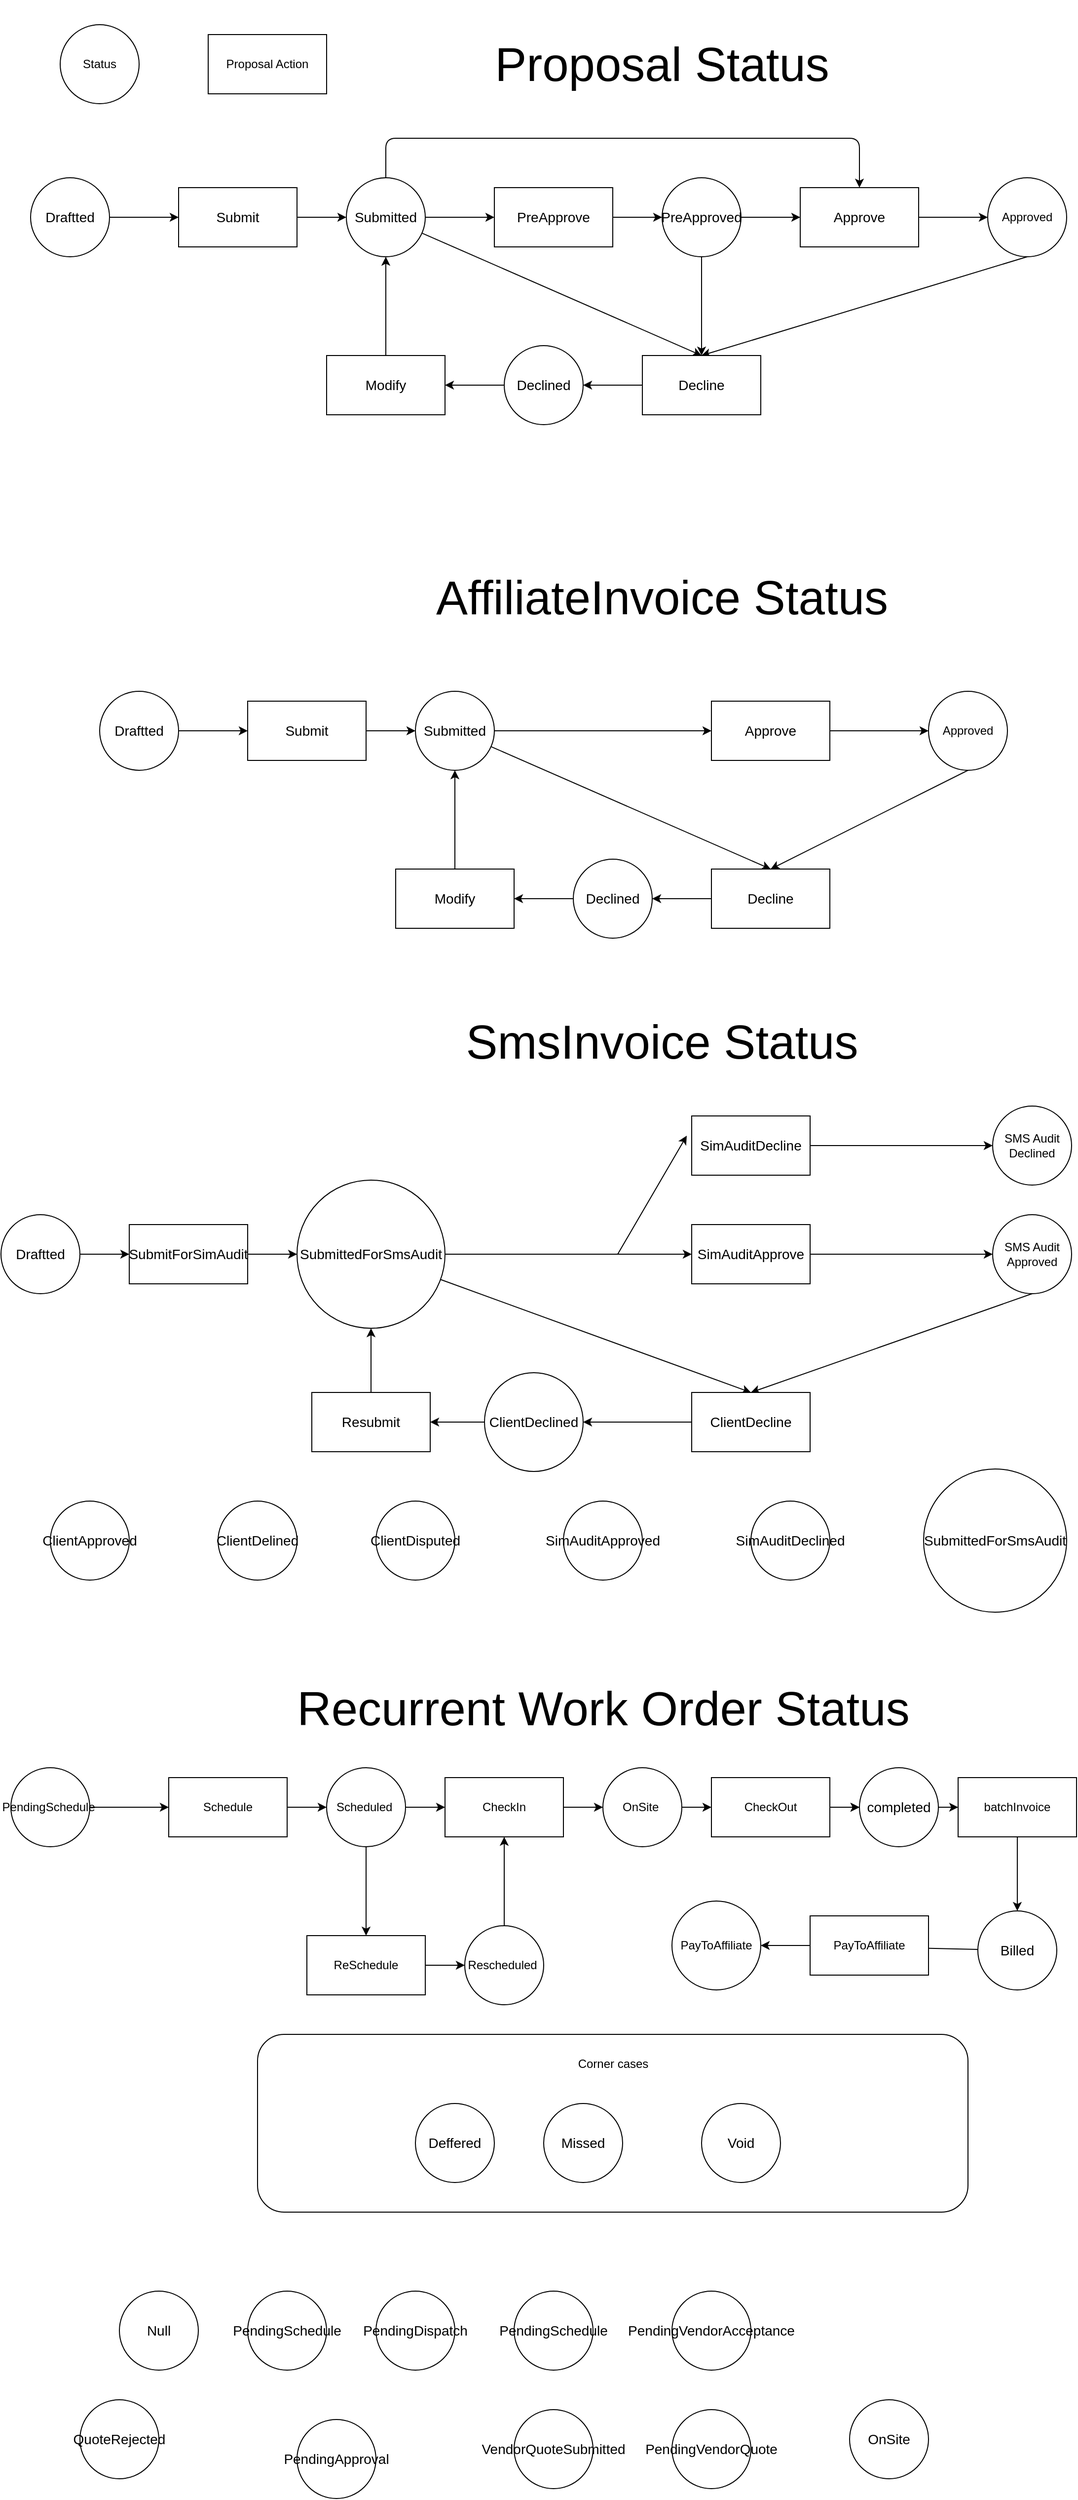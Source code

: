 <mxfile>
    <diagram id="3gBDNnQNLf6MVij4jYHM" name="Page-1">
        <mxGraphModel dx="1374" dy="790" grid="1" gridSize="10" guides="1" tooltips="1" connect="1" arrows="1" fold="1" page="1" pageScale="1" pageWidth="1100" pageHeight="850" math="0" shadow="0">
            <root>
                <mxCell id="0"/>
                <mxCell id="1" parent="0"/>
                <mxCell id="2" value="&lt;font style=&quot;font-size: 48px&quot;&gt;Proposal Status&lt;/font&gt;" style="text;html=1;strokeColor=none;fillColor=none;align=center;verticalAlign=middle;whiteSpace=wrap;rounded=0;" parent="1" vertex="1">
                    <mxGeometry x="470" y="40" width="400" height="130" as="geometry"/>
                </mxCell>
                <mxCell id="3" value="Status" style="ellipse;whiteSpace=wrap;html=1;aspect=fixed;" parent="1" vertex="1">
                    <mxGeometry x="60" y="65" width="80" height="80" as="geometry"/>
                </mxCell>
                <mxCell id="4" value="Proposal Action" style="rounded=0;whiteSpace=wrap;html=1;" parent="1" vertex="1">
                    <mxGeometry x="210" y="75" width="120" height="60" as="geometry"/>
                </mxCell>
                <mxCell id="18" style="edgeStyle=none;html=1;entryX=0;entryY=0.5;entryDx=0;entryDy=0;" parent="1" source="5" target="6" edge="1">
                    <mxGeometry relative="1" as="geometry"/>
                </mxCell>
                <mxCell id="5" value="&lt;font style=&quot;font-size: 14px&quot;&gt;Draftted&lt;/font&gt;" style="ellipse;whiteSpace=wrap;html=1;aspect=fixed;" parent="1" vertex="1">
                    <mxGeometry x="30" y="220" width="80" height="80" as="geometry"/>
                </mxCell>
                <mxCell id="19" style="edgeStyle=none;html=1;entryX=0;entryY=0.5;entryDx=0;entryDy=0;" parent="1" source="6" target="7" edge="1">
                    <mxGeometry relative="1" as="geometry"/>
                </mxCell>
                <mxCell id="6" value="&lt;font style=&quot;font-size: 14px&quot;&gt;Submit&lt;/font&gt;" style="rounded=0;whiteSpace=wrap;html=1;" parent="1" vertex="1">
                    <mxGeometry x="180" y="230" width="120" height="60" as="geometry"/>
                </mxCell>
                <mxCell id="23" style="edgeStyle=none;html=1;entryX=0;entryY=0.5;entryDx=0;entryDy=0;" parent="1" source="7" target="22" edge="1">
                    <mxGeometry relative="1" as="geometry">
                        <Array as="points"/>
                    </mxGeometry>
                </mxCell>
                <mxCell id="30" style="edgeStyle=none;html=1;entryX=0.5;entryY=0;entryDx=0;entryDy=0;" parent="1" source="7" target="28" edge="1">
                    <mxGeometry relative="1" as="geometry"/>
                </mxCell>
                <mxCell id="39" style="edgeStyle=none;html=1;entryX=0.5;entryY=0;entryDx=0;entryDy=0;" parent="1" source="7" target="25" edge="1">
                    <mxGeometry relative="1" as="geometry">
                        <Array as="points">
                            <mxPoint x="390" y="180"/>
                            <mxPoint x="630" y="180"/>
                            <mxPoint x="870" y="180"/>
                        </Array>
                    </mxGeometry>
                </mxCell>
                <mxCell id="7" value="&lt;font style=&quot;font-size: 14px&quot;&gt;Submitted&lt;/font&gt;" style="ellipse;whiteSpace=wrap;html=1;aspect=fixed;" parent="1" vertex="1">
                    <mxGeometry x="350" y="220" width="80" height="80" as="geometry"/>
                </mxCell>
                <mxCell id="10" value="Approved" style="ellipse;whiteSpace=wrap;html=1;aspect=fixed;" parent="1" vertex="1">
                    <mxGeometry x="1000" y="220" width="80" height="80" as="geometry"/>
                </mxCell>
                <mxCell id="38" style="edgeStyle=none;html=1;entryX=1;entryY=0.5;entryDx=0;entryDy=0;" parent="1" source="15" target="36" edge="1">
                    <mxGeometry relative="1" as="geometry"/>
                </mxCell>
                <mxCell id="15" value="&lt;font style=&quot;font-size: 14px&quot;&gt;Declined&lt;/font&gt;" style="ellipse;whiteSpace=wrap;html=1;aspect=fixed;" parent="1" vertex="1">
                    <mxGeometry x="510" y="390" width="80" height="80" as="geometry"/>
                </mxCell>
                <mxCell id="26" style="edgeStyle=none;html=1;entryX=0;entryY=0.5;entryDx=0;entryDy=0;" parent="1" source="17" target="25" edge="1">
                    <mxGeometry relative="1" as="geometry"/>
                </mxCell>
                <mxCell id="32" style="edgeStyle=none;html=1;entryX=0.5;entryY=0;entryDx=0;entryDy=0;" parent="1" source="17" target="28" edge="1">
                    <mxGeometry relative="1" as="geometry"/>
                </mxCell>
                <mxCell id="17" value="&lt;font style=&quot;font-size: 14px&quot;&gt;PreApproved&lt;/font&gt;" style="ellipse;whiteSpace=wrap;html=1;aspect=fixed;" parent="1" vertex="1">
                    <mxGeometry x="670" y="220" width="80" height="80" as="geometry"/>
                </mxCell>
                <mxCell id="24" style="edgeStyle=none;html=1;entryX=0;entryY=0.5;entryDx=0;entryDy=0;" parent="1" source="22" target="17" edge="1">
                    <mxGeometry relative="1" as="geometry">
                        <mxPoint x="690" y="140" as="targetPoint"/>
                    </mxGeometry>
                </mxCell>
                <mxCell id="22" value="&lt;font style=&quot;font-size: 14px&quot;&gt;PreApprove&lt;/font&gt;" style="rounded=0;whiteSpace=wrap;html=1;" parent="1" vertex="1">
                    <mxGeometry x="500" y="230" width="120" height="60" as="geometry"/>
                </mxCell>
                <mxCell id="27" style="edgeStyle=none;html=1;entryX=0;entryY=0.5;entryDx=0;entryDy=0;" parent="1" source="25" target="10" edge="1">
                    <mxGeometry relative="1" as="geometry"/>
                </mxCell>
                <mxCell id="33" style="edgeStyle=none;html=1;entryX=0.5;entryY=0;entryDx=0;entryDy=0;exitX=0.5;exitY=1;exitDx=0;exitDy=0;" parent="1" source="10" target="28" edge="1">
                    <mxGeometry relative="1" as="geometry"/>
                </mxCell>
                <mxCell id="25" value="&lt;font style=&quot;font-size: 14px&quot;&gt;Approve&lt;/font&gt;" style="rounded=0;whiteSpace=wrap;html=1;" parent="1" vertex="1">
                    <mxGeometry x="810" y="230" width="120" height="60" as="geometry"/>
                </mxCell>
                <mxCell id="31" style="edgeStyle=none;html=1;" parent="1" source="28" target="15" edge="1">
                    <mxGeometry relative="1" as="geometry"/>
                </mxCell>
                <mxCell id="28" value="&lt;font style=&quot;font-size: 14px&quot;&gt;Decline&lt;br&gt;&lt;/font&gt;" style="rounded=0;whiteSpace=wrap;html=1;" parent="1" vertex="1">
                    <mxGeometry x="650" y="400" width="120" height="60" as="geometry"/>
                </mxCell>
                <mxCell id="37" style="edgeStyle=none;html=1;entryX=0.5;entryY=1;entryDx=0;entryDy=0;" parent="1" source="36" target="7" edge="1">
                    <mxGeometry relative="1" as="geometry"/>
                </mxCell>
                <mxCell id="36" value="&lt;font style=&quot;font-size: 14px&quot;&gt;Modify&lt;/font&gt;" style="rounded=0;whiteSpace=wrap;html=1;" parent="1" vertex="1">
                    <mxGeometry x="330" y="400" width="120" height="60" as="geometry"/>
                </mxCell>
                <mxCell id="40" style="edgeStyle=none;html=1;entryX=0;entryY=0.5;entryDx=0;entryDy=0;" parent="1" source="41" target="43" edge="1">
                    <mxGeometry relative="1" as="geometry"/>
                </mxCell>
                <mxCell id="41" value="&lt;font style=&quot;font-size: 14px&quot;&gt;Draftted&lt;/font&gt;" style="ellipse;whiteSpace=wrap;html=1;aspect=fixed;" parent="1" vertex="1">
                    <mxGeometry x="100" y="740" width="80" height="80" as="geometry"/>
                </mxCell>
                <mxCell id="42" style="edgeStyle=none;html=1;entryX=0;entryY=0.5;entryDx=0;entryDy=0;" parent="1" source="43" target="47" edge="1">
                    <mxGeometry relative="1" as="geometry"/>
                </mxCell>
                <mxCell id="43" value="&lt;font style=&quot;font-size: 14px&quot;&gt;Submit&lt;/font&gt;" style="rounded=0;whiteSpace=wrap;html=1;" parent="1" vertex="1">
                    <mxGeometry x="250" y="750" width="120" height="60" as="geometry"/>
                </mxCell>
                <mxCell id="44" style="edgeStyle=none;html=1;entryX=0;entryY=0.5;entryDx=0;entryDy=0;" parent="1" source="47" target="58" edge="1">
                    <mxGeometry relative="1" as="geometry">
                        <Array as="points"/>
                        <mxPoint x="570" y="780" as="targetPoint"/>
                    </mxGeometry>
                </mxCell>
                <mxCell id="45" style="edgeStyle=none;html=1;entryX=0.5;entryY=0;entryDx=0;entryDy=0;" parent="1" source="47" target="60" edge="1">
                    <mxGeometry relative="1" as="geometry"/>
                </mxCell>
                <mxCell id="47" value="&lt;font style=&quot;font-size: 14px&quot;&gt;Submitted&lt;/font&gt;" style="ellipse;whiteSpace=wrap;html=1;aspect=fixed;" parent="1" vertex="1">
                    <mxGeometry x="420" y="740" width="80" height="80" as="geometry"/>
                </mxCell>
                <mxCell id="48" value="Approved" style="ellipse;whiteSpace=wrap;html=1;aspect=fixed;" parent="1" vertex="1">
                    <mxGeometry x="940" y="740" width="80" height="80" as="geometry"/>
                </mxCell>
                <mxCell id="49" style="edgeStyle=none;html=1;entryX=1;entryY=0.5;entryDx=0;entryDy=0;" parent="1" source="50" target="62" edge="1">
                    <mxGeometry relative="1" as="geometry"/>
                </mxCell>
                <mxCell id="50" value="&lt;font style=&quot;font-size: 14px&quot;&gt;Declined&lt;/font&gt;" style="ellipse;whiteSpace=wrap;html=1;aspect=fixed;" parent="1" vertex="1">
                    <mxGeometry x="580" y="910" width="80" height="80" as="geometry"/>
                </mxCell>
                <mxCell id="56" style="edgeStyle=none;html=1;entryX=0;entryY=0.5;entryDx=0;entryDy=0;" parent="1" source="58" target="48" edge="1">
                    <mxGeometry relative="1" as="geometry"/>
                </mxCell>
                <mxCell id="57" style="edgeStyle=none;html=1;entryX=0.5;entryY=0;entryDx=0;entryDy=0;exitX=0.5;exitY=1;exitDx=0;exitDy=0;" parent="1" source="48" target="60" edge="1">
                    <mxGeometry relative="1" as="geometry"/>
                </mxCell>
                <mxCell id="58" value="&lt;font style=&quot;font-size: 14px&quot;&gt;Approve&lt;/font&gt;" style="rounded=0;whiteSpace=wrap;html=1;" parent="1" vertex="1">
                    <mxGeometry x="720" y="750" width="120" height="60" as="geometry"/>
                </mxCell>
                <mxCell id="59" style="edgeStyle=none;html=1;" parent="1" source="60" target="50" edge="1">
                    <mxGeometry relative="1" as="geometry"/>
                </mxCell>
                <mxCell id="60" value="&lt;font style=&quot;font-size: 14px&quot;&gt;Decline&lt;br&gt;&lt;/font&gt;" style="rounded=0;whiteSpace=wrap;html=1;" parent="1" vertex="1">
                    <mxGeometry x="720" y="920" width="120" height="60" as="geometry"/>
                </mxCell>
                <mxCell id="61" style="edgeStyle=none;html=1;entryX=0.5;entryY=1;entryDx=0;entryDy=0;" parent="1" source="62" target="47" edge="1">
                    <mxGeometry relative="1" as="geometry"/>
                </mxCell>
                <mxCell id="62" value="&lt;font style=&quot;font-size: 14px&quot;&gt;Modify&lt;/font&gt;" style="rounded=0;whiteSpace=wrap;html=1;" parent="1" vertex="1">
                    <mxGeometry x="400" y="920" width="120" height="60" as="geometry"/>
                </mxCell>
                <mxCell id="63" value="&lt;font style=&quot;font-size: 48px&quot;&gt;AffiliateInvoice Status&lt;/font&gt;" style="text;html=1;strokeColor=none;fillColor=none;align=center;verticalAlign=middle;whiteSpace=wrap;rounded=0;" parent="1" vertex="1">
                    <mxGeometry x="410" y="580" width="520" height="130" as="geometry"/>
                </mxCell>
                <mxCell id="64" style="edgeStyle=none;html=1;entryX=0;entryY=0.5;entryDx=0;entryDy=0;" parent="1" source="65" target="67" edge="1">
                    <mxGeometry relative="1" as="geometry"/>
                </mxCell>
                <mxCell id="65" value="&lt;font style=&quot;font-size: 14px&quot;&gt;Draftted&lt;/font&gt;" style="ellipse;whiteSpace=wrap;html=1;aspect=fixed;" parent="1" vertex="1">
                    <mxGeometry y="1270" width="80" height="80" as="geometry"/>
                </mxCell>
                <mxCell id="66" style="edgeStyle=none;html=1;entryX=0;entryY=0.5;entryDx=0;entryDy=0;" parent="1" source="67" target="71" edge="1">
                    <mxGeometry relative="1" as="geometry"/>
                </mxCell>
                <mxCell id="67" value="&lt;font style=&quot;font-size: 14px&quot;&gt;SubmitForSimAudit&lt;/font&gt;" style="rounded=0;whiteSpace=wrap;html=1;" parent="1" vertex="1">
                    <mxGeometry x="130" y="1280" width="120" height="60" as="geometry"/>
                </mxCell>
                <mxCell id="68" style="edgeStyle=none;html=1;entryX=0;entryY=0.5;entryDx=0;entryDy=0;" parent="1" source="71" target="82" edge="1">
                    <mxGeometry relative="1" as="geometry">
                        <Array as="points"/>
                        <mxPoint x="505" y="1310" as="targetPoint"/>
                    </mxGeometry>
                </mxCell>
                <mxCell id="69" style="edgeStyle=none;html=1;entryX=0.5;entryY=0;entryDx=0;entryDy=0;" parent="1" source="71" target="84" edge="1">
                    <mxGeometry relative="1" as="geometry"/>
                </mxCell>
                <mxCell id="71" value="&lt;span style=&quot;font-size: 14px&quot;&gt;SubmittedForSmsAudit&lt;/span&gt;" style="ellipse;whiteSpace=wrap;html=1;aspect=fixed;" parent="1" vertex="1">
                    <mxGeometry x="300" y="1235" width="150" height="150" as="geometry"/>
                </mxCell>
                <mxCell id="72" value="SMS Audit Approved" style="ellipse;whiteSpace=wrap;html=1;aspect=fixed;" parent="1" vertex="1">
                    <mxGeometry x="1005" y="1270" width="80" height="80" as="geometry"/>
                </mxCell>
                <mxCell id="73" style="edgeStyle=none;html=1;entryX=1;entryY=0.5;entryDx=0;entryDy=0;" parent="1" source="74" target="86" edge="1">
                    <mxGeometry relative="1" as="geometry"/>
                </mxCell>
                <mxCell id="74" value="&lt;font style=&quot;font-size: 14px&quot;&gt;ClientDeclined&lt;/font&gt;" style="ellipse;whiteSpace=wrap;html=1;aspect=fixed;" parent="1" vertex="1">
                    <mxGeometry x="490" y="1430" width="100" height="100" as="geometry"/>
                </mxCell>
                <mxCell id="78" style="edgeStyle=none;html=1;entryX=0;entryY=0.5;entryDx=0;entryDy=0;" parent="1" edge="1">
                    <mxGeometry relative="1" as="geometry">
                        <mxPoint x="695" y="1190" as="targetPoint"/>
                        <mxPoint x="625" y="1310" as="sourcePoint"/>
                    </mxGeometry>
                </mxCell>
                <mxCell id="80" style="edgeStyle=none;html=1;entryX=0;entryY=0.5;entryDx=0;entryDy=0;" parent="1" source="82" target="72" edge="1">
                    <mxGeometry relative="1" as="geometry"/>
                </mxCell>
                <mxCell id="81" style="edgeStyle=none;html=1;entryX=0.5;entryY=0;entryDx=0;entryDy=0;exitX=0.5;exitY=1;exitDx=0;exitDy=0;" parent="1" source="72" target="84" edge="1">
                    <mxGeometry relative="1" as="geometry"/>
                </mxCell>
                <mxCell id="82" value="&lt;font style=&quot;font-size: 14px&quot;&gt;SimAuditApprove&lt;/font&gt;" style="rounded=0;whiteSpace=wrap;html=1;" parent="1" vertex="1">
                    <mxGeometry x="700" y="1280" width="120" height="60" as="geometry"/>
                </mxCell>
                <mxCell id="83" style="edgeStyle=none;html=1;" parent="1" source="84" target="74" edge="1">
                    <mxGeometry relative="1" as="geometry"/>
                </mxCell>
                <mxCell id="84" value="&lt;font style=&quot;font-size: 14px&quot;&gt;ClientDecline&lt;br&gt;&lt;/font&gt;" style="rounded=0;whiteSpace=wrap;html=1;" parent="1" vertex="1">
                    <mxGeometry x="700" y="1450" width="120" height="60" as="geometry"/>
                </mxCell>
                <mxCell id="85" style="edgeStyle=none;html=1;entryX=0.5;entryY=1;entryDx=0;entryDy=0;" parent="1" source="86" target="71" edge="1">
                    <mxGeometry relative="1" as="geometry"/>
                </mxCell>
                <mxCell id="86" value="&lt;font style=&quot;font-size: 14px&quot;&gt;Resubmit&lt;br&gt;&lt;/font&gt;" style="rounded=0;whiteSpace=wrap;html=1;" parent="1" vertex="1">
                    <mxGeometry x="315" y="1450" width="120" height="60" as="geometry"/>
                </mxCell>
                <mxCell id="87" value="&lt;font style=&quot;font-size: 48px&quot;&gt;SmsInvoice Status&lt;/font&gt;" style="text;html=1;strokeColor=none;fillColor=none;align=center;verticalAlign=middle;whiteSpace=wrap;rounded=0;" parent="1" vertex="1">
                    <mxGeometry x="470" y="1030" width="400" height="130" as="geometry"/>
                </mxCell>
                <mxCell id="88" value="&lt;font style=&quot;font-size: 14px&quot;&gt;SimAuditDeclined&lt;/font&gt;" style="ellipse;whiteSpace=wrap;html=1;aspect=fixed;" parent="1" vertex="1">
                    <mxGeometry x="760" y="1560" width="80" height="80" as="geometry"/>
                </mxCell>
                <mxCell id="89" value="&lt;span style=&quot;font-size: 14px&quot;&gt;SimAuditApproved&lt;br&gt;&lt;/span&gt;" style="ellipse;whiteSpace=wrap;html=1;aspect=fixed;" parent="1" vertex="1">
                    <mxGeometry x="570" y="1560" width="80" height="80" as="geometry"/>
                </mxCell>
                <mxCell id="90" value="&lt;font style=&quot;font-size: 14px&quot;&gt;ClientDisputed&lt;/font&gt;" style="ellipse;whiteSpace=wrap;html=1;aspect=fixed;" parent="1" vertex="1">
                    <mxGeometry x="380" y="1560" width="80" height="80" as="geometry"/>
                </mxCell>
                <mxCell id="91" value="&lt;font style=&quot;font-size: 14px&quot;&gt;ClientDelined&lt;/font&gt;" style="ellipse;whiteSpace=wrap;html=1;aspect=fixed;" parent="1" vertex="1">
                    <mxGeometry x="220" y="1560" width="80" height="80" as="geometry"/>
                </mxCell>
                <mxCell id="92" value="&lt;font style=&quot;font-size: 14px&quot;&gt;ClientApproved&lt;br&gt;&lt;/font&gt;" style="ellipse;whiteSpace=wrap;html=1;aspect=fixed;" parent="1" vertex="1">
                    <mxGeometry x="50" y="1560" width="80" height="80" as="geometry"/>
                </mxCell>
                <mxCell id="93" value="&lt;span style=&quot;font-size: 14px&quot;&gt;SubmittedForSmsAudit&lt;/span&gt;" style="ellipse;whiteSpace=wrap;html=1;aspect=fixed;" parent="1" vertex="1">
                    <mxGeometry x="935" y="1527.5" width="145" height="145" as="geometry"/>
                </mxCell>
                <mxCell id="96" style="edgeStyle=none;html=1;entryX=0;entryY=0.5;entryDx=0;entryDy=0;" parent="1" source="94" target="95" edge="1">
                    <mxGeometry relative="1" as="geometry"/>
                </mxCell>
                <mxCell id="94" value="&lt;font style=&quot;font-size: 14px&quot;&gt;SimAuditDecline&lt;br&gt;&lt;/font&gt;" style="rounded=0;whiteSpace=wrap;html=1;" parent="1" vertex="1">
                    <mxGeometry x="700" y="1170" width="120" height="60" as="geometry"/>
                </mxCell>
                <mxCell id="95" value="SMS Audit Declined" style="ellipse;whiteSpace=wrap;html=1;aspect=fixed;" parent="1" vertex="1">
                    <mxGeometry x="1005" y="1160" width="80" height="80" as="geometry"/>
                </mxCell>
                <mxCell id="97" style="edgeStyle=none;html=1;entryX=0;entryY=0.5;entryDx=0;entryDy=0;" parent="1" source="98" target="100" edge="1">
                    <mxGeometry relative="1" as="geometry"/>
                </mxCell>
                <mxCell id="98" value="PendingSchedule&amp;nbsp;" style="ellipse;whiteSpace=wrap;html=1;aspect=fixed;" parent="1" vertex="1">
                    <mxGeometry x="10" y="1830" width="80" height="80" as="geometry"/>
                </mxCell>
                <mxCell id="99" style="edgeStyle=none;html=1;entryX=0;entryY=0.5;entryDx=0;entryDy=0;" parent="1" source="100" target="103" edge="1">
                    <mxGeometry relative="1" as="geometry"/>
                </mxCell>
                <mxCell id="152" style="edgeStyle=none;html=1;entryX=0.5;entryY=0;entryDx=0;entryDy=0;exitX=0.5;exitY=1;exitDx=0;exitDy=0;" edge="1" parent="1" source="103" target="151">
                    <mxGeometry relative="1" as="geometry"/>
                </mxCell>
                <mxCell id="100" value="Schedule" style="rounded=0;whiteSpace=wrap;html=1;" parent="1" vertex="1">
                    <mxGeometry x="170" y="1840" width="120" height="60" as="geometry"/>
                </mxCell>
                <mxCell id="101" style="edgeStyle=none;html=1;entryX=0;entryY=0.5;entryDx=0;entryDy=0;" parent="1" source="103" target="109" edge="1">
                    <mxGeometry relative="1" as="geometry">
                        <Array as="points"/>
                        <mxPoint x="520" y="1870" as="targetPoint"/>
                    </mxGeometry>
                </mxCell>
                <mxCell id="103" value="Scheduled&amp;nbsp;" style="ellipse;whiteSpace=wrap;html=1;aspect=fixed;" parent="1" vertex="1">
                    <mxGeometry x="330" y="1830" width="80" height="80" as="geometry"/>
                </mxCell>
                <mxCell id="127" style="edgeStyle=none;html=1;entryX=0;entryY=0.5;entryDx=0;entryDy=0;" parent="1" source="104" target="111" edge="1">
                    <mxGeometry relative="1" as="geometry"/>
                </mxCell>
                <mxCell id="104" value="OnSite&amp;nbsp;" style="ellipse;whiteSpace=wrap;html=1;aspect=fixed;" parent="1" vertex="1">
                    <mxGeometry x="610" y="1830" width="80" height="80" as="geometry"/>
                </mxCell>
                <mxCell id="130" style="edgeStyle=none;html=1;entryX=0;entryY=0.5;entryDx=0;entryDy=0;" parent="1" source="106" target="128" edge="1">
                    <mxGeometry relative="1" as="geometry"/>
                </mxCell>
                <mxCell id="106" value="&lt;span style=&quot;font-size: 14px&quot;&gt;Billed&lt;/span&gt;" style="ellipse;whiteSpace=wrap;html=1;aspect=fixed;" parent="1" vertex="1">
                    <mxGeometry x="990" y="1975" width="80" height="80" as="geometry"/>
                </mxCell>
                <mxCell id="107" style="edgeStyle=none;html=1;entryX=0;entryY=0.5;entryDx=0;entryDy=0;" parent="1" source="109" target="104" edge="1">
                    <mxGeometry relative="1" as="geometry"/>
                </mxCell>
                <mxCell id="109" value="CheckIn" style="rounded=0;whiteSpace=wrap;html=1;" parent="1" vertex="1">
                    <mxGeometry x="450" y="1840" width="120" height="60" as="geometry"/>
                </mxCell>
                <mxCell id="110" style="edgeStyle=none;html=1;entryX=0;entryY=0.5;entryDx=0;entryDy=0;" parent="1" target="120" edge="1">
                    <mxGeometry relative="1" as="geometry">
                        <mxPoint x="850" y="1870" as="sourcePoint"/>
                    </mxGeometry>
                </mxCell>
                <mxCell id="155" value="" style="edgeStyle=none;html=1;" edge="1" parent="1" source="111" target="120">
                    <mxGeometry relative="1" as="geometry"/>
                </mxCell>
                <mxCell id="111" value="CheckOut" style="rounded=0;whiteSpace=wrap;html=1;" parent="1" vertex="1">
                    <mxGeometry x="720" y="1840" width="120" height="60" as="geometry"/>
                </mxCell>
                <mxCell id="114" value="&lt;font style=&quot;font-size: 48px&quot;&gt;Recurrent Work Order Status&lt;/font&gt;" style="text;html=1;strokeColor=none;fillColor=none;align=center;verticalAlign=middle;whiteSpace=wrap;rounded=0;" parent="1" vertex="1">
                    <mxGeometry x="262.5" y="1720" width="695" height="100" as="geometry"/>
                </mxCell>
                <mxCell id="115" value="&lt;font style=&quot;font-size: 14px&quot;&gt;Null&lt;/font&gt;" style="ellipse;whiteSpace=wrap;html=1;aspect=fixed;" parent="1" vertex="1">
                    <mxGeometry x="120" y="2360" width="80" height="80" as="geometry"/>
                </mxCell>
                <mxCell id="116" value="&lt;font style=&quot;font-size: 14px&quot;&gt;PendingSchedule&lt;/font&gt;" style="ellipse;whiteSpace=wrap;html=1;aspect=fixed;" parent="1" vertex="1">
                    <mxGeometry x="250" y="2360" width="80" height="80" as="geometry"/>
                </mxCell>
                <mxCell id="117" value="&lt;font style=&quot;font-size: 14px&quot;&gt;PendingDispatch&lt;/font&gt;" style="ellipse;whiteSpace=wrap;html=1;aspect=fixed;" parent="1" vertex="1">
                    <mxGeometry x="380" y="2360" width="80" height="80" as="geometry"/>
                </mxCell>
                <mxCell id="118" value="&lt;font style=&quot;font-size: 14px&quot;&gt;PendingSchedule&lt;/font&gt;" style="ellipse;whiteSpace=wrap;html=1;aspect=fixed;" parent="1" vertex="1">
                    <mxGeometry x="520" y="2360" width="80" height="80" as="geometry"/>
                </mxCell>
                <mxCell id="119" value="&lt;font style=&quot;font-size: 14px&quot;&gt;PendingVendorAcceptance&lt;/font&gt;" style="ellipse;whiteSpace=wrap;html=1;aspect=fixed;" parent="1" vertex="1">
                    <mxGeometry x="680" y="2360" width="80" height="80" as="geometry"/>
                </mxCell>
                <mxCell id="148" style="edgeStyle=none;html=1;entryX=0;entryY=0.5;entryDx=0;entryDy=0;" edge="1" parent="1" source="120" target="147">
                    <mxGeometry relative="1" as="geometry"/>
                </mxCell>
                <mxCell id="120" value="&lt;font style=&quot;font-size: 14px&quot;&gt;completed&lt;/font&gt;" style="ellipse;whiteSpace=wrap;html=1;aspect=fixed;" parent="1" vertex="1">
                    <mxGeometry x="870" y="1830" width="80" height="80" as="geometry"/>
                </mxCell>
                <mxCell id="121" value="&lt;font style=&quot;font-size: 14px&quot;&gt;OnSite&lt;/font&gt;" style="ellipse;whiteSpace=wrap;html=1;aspect=fixed;" parent="1" vertex="1">
                    <mxGeometry x="860" y="2470" width="80" height="80" as="geometry"/>
                </mxCell>
                <mxCell id="122" value="&lt;font style=&quot;font-size: 14px&quot;&gt;PendingVendorQuote&lt;/font&gt;" style="ellipse;whiteSpace=wrap;html=1;aspect=fixed;" parent="1" vertex="1">
                    <mxGeometry x="680" y="2480" width="80" height="80" as="geometry"/>
                </mxCell>
                <mxCell id="123" value="&lt;font style=&quot;font-size: 14px&quot;&gt;VendorQuoteSubmitted&lt;/font&gt;" style="ellipse;whiteSpace=wrap;html=1;aspect=fixed;" parent="1" vertex="1">
                    <mxGeometry x="520" y="2480" width="80" height="80" as="geometry"/>
                </mxCell>
                <mxCell id="124" value="&lt;font style=&quot;font-size: 14px&quot;&gt;PendingApproval&lt;/font&gt;" style="ellipse;whiteSpace=wrap;html=1;aspect=fixed;" parent="1" vertex="1">
                    <mxGeometry x="300" y="2490" width="80" height="80" as="geometry"/>
                </mxCell>
                <mxCell id="125" value="&lt;font style=&quot;font-size: 14px&quot;&gt;QuoteRejected&lt;/font&gt;" style="ellipse;whiteSpace=wrap;html=1;aspect=fixed;" parent="1" vertex="1">
                    <mxGeometry x="80" y="2470" width="80" height="80" as="geometry"/>
                </mxCell>
                <mxCell id="126" value="PayToAffiliate" style="ellipse;whiteSpace=wrap;html=1;aspect=fixed;" parent="1" vertex="1">
                    <mxGeometry x="680" y="1965" width="90" height="90" as="geometry"/>
                </mxCell>
                <mxCell id="129" style="edgeStyle=none;html=1;entryX=1;entryY=0.5;entryDx=0;entryDy=0;" parent="1" source="128" target="126" edge="1">
                    <mxGeometry relative="1" as="geometry">
                        <mxPoint x="1370" y="1880" as="targetPoint"/>
                    </mxGeometry>
                </mxCell>
                <mxCell id="128" value="&lt;span&gt;PayToAffiliate&lt;/span&gt;" style="rounded=0;whiteSpace=wrap;html=1;" parent="1" vertex="1">
                    <mxGeometry x="820" y="1980" width="120" height="60" as="geometry"/>
                </mxCell>
                <mxCell id="149" style="edgeStyle=none;html=1;entryX=0.5;entryY=0;entryDx=0;entryDy=0;" edge="1" parent="1" source="147" target="106">
                    <mxGeometry relative="1" as="geometry">
                        <mxPoint x="1060" y="1960" as="targetPoint"/>
                    </mxGeometry>
                </mxCell>
                <mxCell id="147" value="batchInvoice" style="rounded=0;whiteSpace=wrap;html=1;" vertex="1" parent="1">
                    <mxGeometry x="970" y="1840" width="120" height="60" as="geometry"/>
                </mxCell>
                <mxCell id="154" style="edgeStyle=none;html=1;entryX=0.5;entryY=1;entryDx=0;entryDy=0;" edge="1" parent="1" source="150" target="109">
                    <mxGeometry relative="1" as="geometry"/>
                </mxCell>
                <mxCell id="150" value="Rescheduled&amp;nbsp;" style="ellipse;whiteSpace=wrap;html=1;aspect=fixed;" vertex="1" parent="1">
                    <mxGeometry x="470" y="1990" width="80" height="80" as="geometry"/>
                </mxCell>
                <mxCell id="153" style="edgeStyle=none;html=1;entryX=0;entryY=0.5;entryDx=0;entryDy=0;" edge="1" parent="1" source="151" target="150">
                    <mxGeometry relative="1" as="geometry"/>
                </mxCell>
                <mxCell id="151" value="ReSchedule" style="rounded=0;whiteSpace=wrap;html=1;" vertex="1" parent="1">
                    <mxGeometry x="310" y="2000" width="120" height="60" as="geometry"/>
                </mxCell>
                <mxCell id="164" value="" style="group" vertex="1" connectable="0" parent="1">
                    <mxGeometry x="260" y="2100" width="720" height="180" as="geometry"/>
                </mxCell>
                <mxCell id="163" value="" style="rounded=1;whiteSpace=wrap;html=1;" vertex="1" parent="164">
                    <mxGeometry width="720" height="180" as="geometry"/>
                </mxCell>
                <mxCell id="156" value="&lt;font style=&quot;font-size: 14px&quot;&gt;Deffered&lt;/font&gt;" style="ellipse;whiteSpace=wrap;html=1;aspect=fixed;" vertex="1" parent="164">
                    <mxGeometry x="160" y="70" width="80" height="80" as="geometry"/>
                </mxCell>
                <mxCell id="157" value="&lt;font style=&quot;font-size: 14px&quot;&gt;Missed&lt;/font&gt;" style="ellipse;whiteSpace=wrap;html=1;aspect=fixed;" vertex="1" parent="164">
                    <mxGeometry x="290" y="70" width="80" height="80" as="geometry"/>
                </mxCell>
                <mxCell id="158" value="&lt;span style=&quot;font-size: 14px&quot;&gt;Void&lt;/span&gt;" style="ellipse;whiteSpace=wrap;html=1;aspect=fixed;" vertex="1" parent="164">
                    <mxGeometry x="450" y="70" width="80" height="80" as="geometry"/>
                </mxCell>
                <mxCell id="162" value="Corner cases" style="text;html=1;strokeColor=none;fillColor=none;align=center;verticalAlign=middle;whiteSpace=wrap;rounded=0;" vertex="1" parent="164">
                    <mxGeometry x="287.5" y="20" width="145" height="20" as="geometry"/>
                </mxCell>
            </root>
        </mxGraphModel>
    </diagram>
</mxfile>